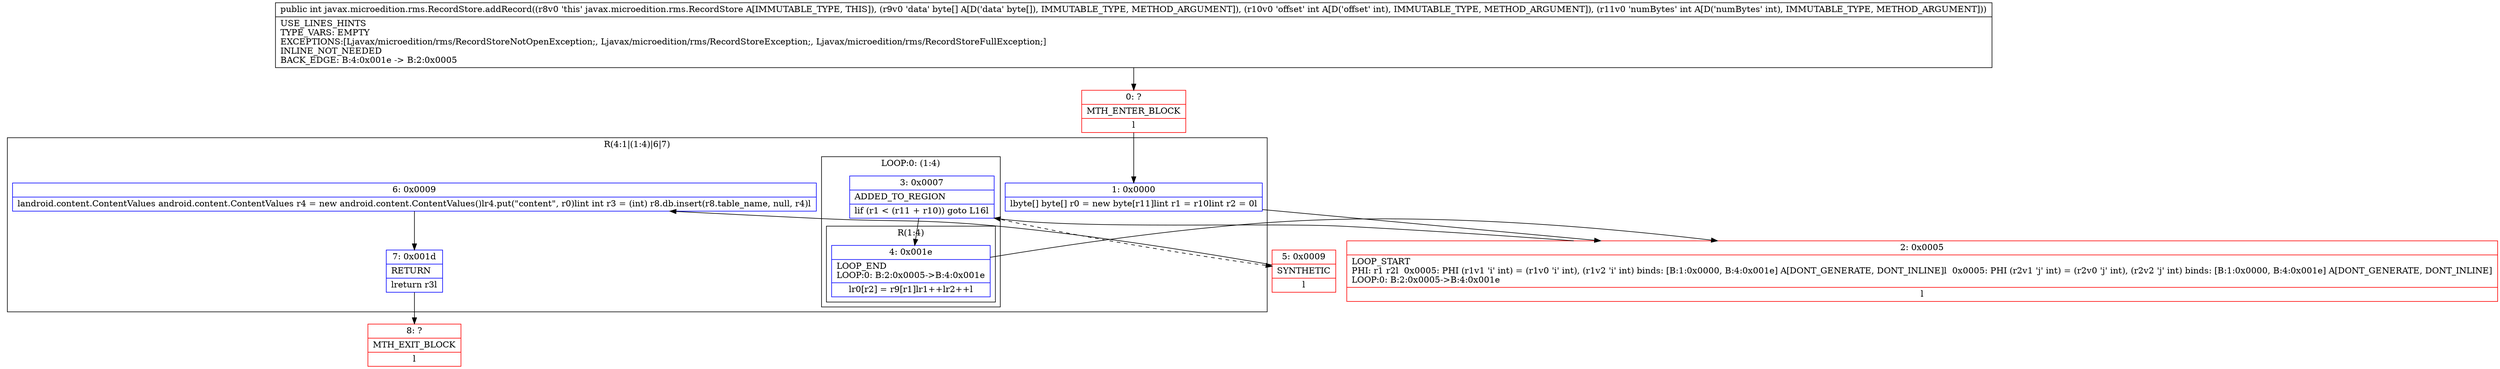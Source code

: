 digraph "CFG forjavax.microedition.rms.RecordStore.addRecord([BII)I" {
subgraph cluster_Region_546350358 {
label = "R(4:1|(1:4)|6|7)";
node [shape=record,color=blue];
Node_1 [shape=record,label="{1\:\ 0x0000|lbyte[] byte[] r0 = new byte[r11]lint r1 = r10lint r2 = 0l}"];
subgraph cluster_LoopRegion_971529054 {
label = "LOOP:0: (1:4)";
node [shape=record,color=blue];
Node_3 [shape=record,label="{3\:\ 0x0007|ADDED_TO_REGION\l|lif (r1 \< (r11 + r10)) goto L16l}"];
subgraph cluster_Region_477906232 {
label = "R(1:4)";
node [shape=record,color=blue];
Node_4 [shape=record,label="{4\:\ 0x001e|LOOP_END\lLOOP:0: B:2:0x0005\-\>B:4:0x001e\l|lr0[r2] = r9[r1]lr1++lr2++l}"];
}
}
Node_6 [shape=record,label="{6\:\ 0x0009|landroid.content.ContentValues android.content.ContentValues r4 = new android.content.ContentValues()lr4.put(\"content\", r0)lint int r3 = (int) r8.db.insert(r8.table_name, null, r4)l}"];
Node_7 [shape=record,label="{7\:\ 0x001d|RETURN\l|lreturn r3l}"];
}
Node_0 [shape=record,color=red,label="{0\:\ ?|MTH_ENTER_BLOCK\l|l}"];
Node_2 [shape=record,color=red,label="{2\:\ 0x0005|LOOP_START\lPHI: r1 r2l  0x0005: PHI (r1v1 'i' int) = (r1v0 'i' int), (r1v2 'i' int) binds: [B:1:0x0000, B:4:0x001e] A[DONT_GENERATE, DONT_INLINE]l  0x0005: PHI (r2v1 'j' int) = (r2v0 'j' int), (r2v2 'j' int) binds: [B:1:0x0000, B:4:0x001e] A[DONT_GENERATE, DONT_INLINE]\lLOOP:0: B:2:0x0005\-\>B:4:0x001e\l|l}"];
Node_5 [shape=record,color=red,label="{5\:\ 0x0009|SYNTHETIC\l|l}"];
Node_8 [shape=record,color=red,label="{8\:\ ?|MTH_EXIT_BLOCK\l|l}"];
MethodNode[shape=record,label="{public int javax.microedition.rms.RecordStore.addRecord((r8v0 'this' javax.microedition.rms.RecordStore A[IMMUTABLE_TYPE, THIS]), (r9v0 'data' byte[] A[D('data' byte[]), IMMUTABLE_TYPE, METHOD_ARGUMENT]), (r10v0 'offset' int A[D('offset' int), IMMUTABLE_TYPE, METHOD_ARGUMENT]), (r11v0 'numBytes' int A[D('numBytes' int), IMMUTABLE_TYPE, METHOD_ARGUMENT]))  | USE_LINES_HINTS\lTYPE_VARS: EMPTY\lEXCEPTIONS:[Ljavax\/microedition\/rms\/RecordStoreNotOpenException;, Ljavax\/microedition\/rms\/RecordStoreException;, Ljavax\/microedition\/rms\/RecordStoreFullException;]\lINLINE_NOT_NEEDED\lBACK_EDGE: B:4:0x001e \-\> B:2:0x0005\l}"];
MethodNode -> Node_0;
Node_1 -> Node_2;
Node_3 -> Node_4;
Node_3 -> Node_5[style=dashed];
Node_4 -> Node_2;
Node_6 -> Node_7;
Node_7 -> Node_8;
Node_0 -> Node_1;
Node_2 -> Node_3;
Node_5 -> Node_6;
}

